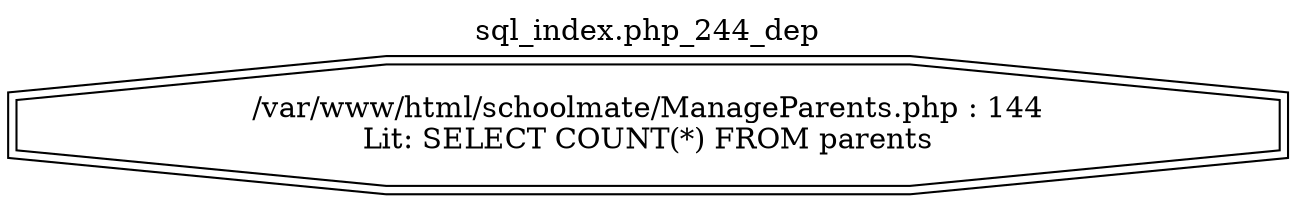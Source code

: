 digraph cfg {
  label="sql_index.php_244_dep";
  labelloc=t;
  n1 [shape=doubleoctagon, label="/var/www/html/schoolmate/ManageParents.php : 144\nLit: SELECT COUNT(*) FROM parents\n"];
}
